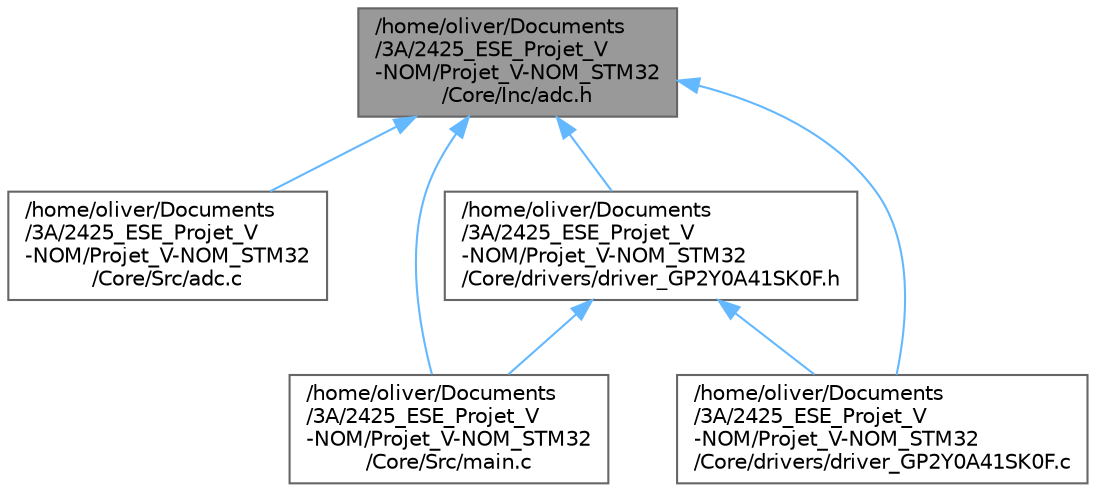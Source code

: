 digraph "/home/oliver/Documents/3A/2425_ESE_Projet_V-NOM/Projet_V-NOM_STM32/Core/Inc/adc.h"
{
 // LATEX_PDF_SIZE
  bgcolor="transparent";
  edge [fontname=Helvetica,fontsize=10,labelfontname=Helvetica,labelfontsize=10];
  node [fontname=Helvetica,fontsize=10,shape=box,height=0.2,width=0.4];
  Node1 [id="Node000001",label="/home/oliver/Documents\l/3A/2425_ESE_Projet_V\l-NOM/Projet_V-NOM_STM32\l/Core/Inc/adc.h",height=0.2,width=0.4,color="gray40", fillcolor="grey60", style="filled", fontcolor="black",tooltip="This file contains all the function prototypes for the adc.c file."];
  Node1 -> Node2 [id="edge1_Node000001_Node000002",dir="back",color="steelblue1",style="solid",tooltip=" "];
  Node2 [id="Node000002",label="/home/oliver/Documents\l/3A/2425_ESE_Projet_V\l-NOM/Projet_V-NOM_STM32\l/Core/Src/adc.c",height=0.2,width=0.4,color="grey40", fillcolor="white", style="filled",URL="$adc_8c.html",tooltip="This file provides code for the configuration of the ADC instances."];
  Node1 -> Node3 [id="edge2_Node000001_Node000003",dir="back",color="steelblue1",style="solid",tooltip=" "];
  Node3 [id="Node000003",label="/home/oliver/Documents\l/3A/2425_ESE_Projet_V\l-NOM/Projet_V-NOM_STM32\l/Core/Src/main.c",height=0.2,width=0.4,color="grey40", fillcolor="white", style="filled",URL="$main_8c.html",tooltip=": Main program body"];
  Node1 -> Node4 [id="edge3_Node000001_Node000004",dir="back",color="steelblue1",style="solid",tooltip=" "];
  Node4 [id="Node000004",label="/home/oliver/Documents\l/3A/2425_ESE_Projet_V\l-NOM/Projet_V-NOM_STM32\l/Core/drivers/driver_GP2Y0A41SK0F.c",height=0.2,width=0.4,color="grey40", fillcolor="white", style="filled",URL="$driver__GP2Y0A41SK0F_8c.html",tooltip=" "];
  Node1 -> Node5 [id="edge4_Node000001_Node000005",dir="back",color="steelblue1",style="solid",tooltip=" "];
  Node5 [id="Node000005",label="/home/oliver/Documents\l/3A/2425_ESE_Projet_V\l-NOM/Projet_V-NOM_STM32\l/Core/drivers/driver_GP2Y0A41SK0F.h",height=0.2,width=0.4,color="grey40", fillcolor="white", style="filled",URL="$driver__GP2Y0A41SK0F_8h.html",tooltip=" "];
  Node5 -> Node3 [id="edge5_Node000005_Node000003",dir="back",color="steelblue1",style="solid",tooltip=" "];
  Node5 -> Node4 [id="edge6_Node000005_Node000004",dir="back",color="steelblue1",style="solid",tooltip=" "];
}
